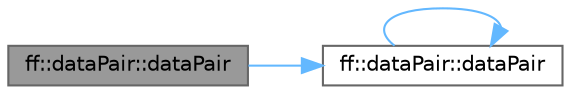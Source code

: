 digraph "ff::dataPair::dataPair"
{
 // LATEX_PDF_SIZE
  bgcolor="transparent";
  edge [fontname=Helvetica,fontsize=10,labelfontname=Helvetica,labelfontsize=10];
  node [fontname=Helvetica,fontsize=10,shape=box,height=0.2,width=0.4];
  rankdir="LR";
  Node1 [id="Node000001",label="ff::dataPair::dataPair",height=0.2,width=0.4,color="gray40", fillcolor="grey60", style="filled", fontcolor="black",tooltip=" "];
  Node1 -> Node2 [id="edge1_Node000001_Node000002",color="steelblue1",style="solid",tooltip=" "];
  Node2 [id="Node000002",label="ff::dataPair::dataPair",height=0.2,width=0.4,color="grey40", fillcolor="white", style="filled",URL="$structff_1_1data_pair.html#a2486eef9048f33528aceddc3ce890c8c",tooltip=" "];
  Node2 -> Node2 [id="edge2_Node000002_Node000002",color="steelblue1",style="solid",tooltip=" "];
}
